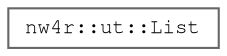 digraph "Graphical Class Hierarchy"
{
 // LATEX_PDF_SIZE
  bgcolor="transparent";
  edge [fontname=FreeMono,fontsize=10,labelfontname=FreeMono,labelfontsize=10];
  node [fontname=FreeMono,fontsize=10,shape=box,height=0.2,width=0.4];
  rankdir="LR";
  Node0 [label="nw4r::ut::List",height=0.2,width=0.4,color="grey40", fillcolor="white", style="filled",URL="$structnw4r_1_1ut_1_1_list.html",tooltip=" "];
}

